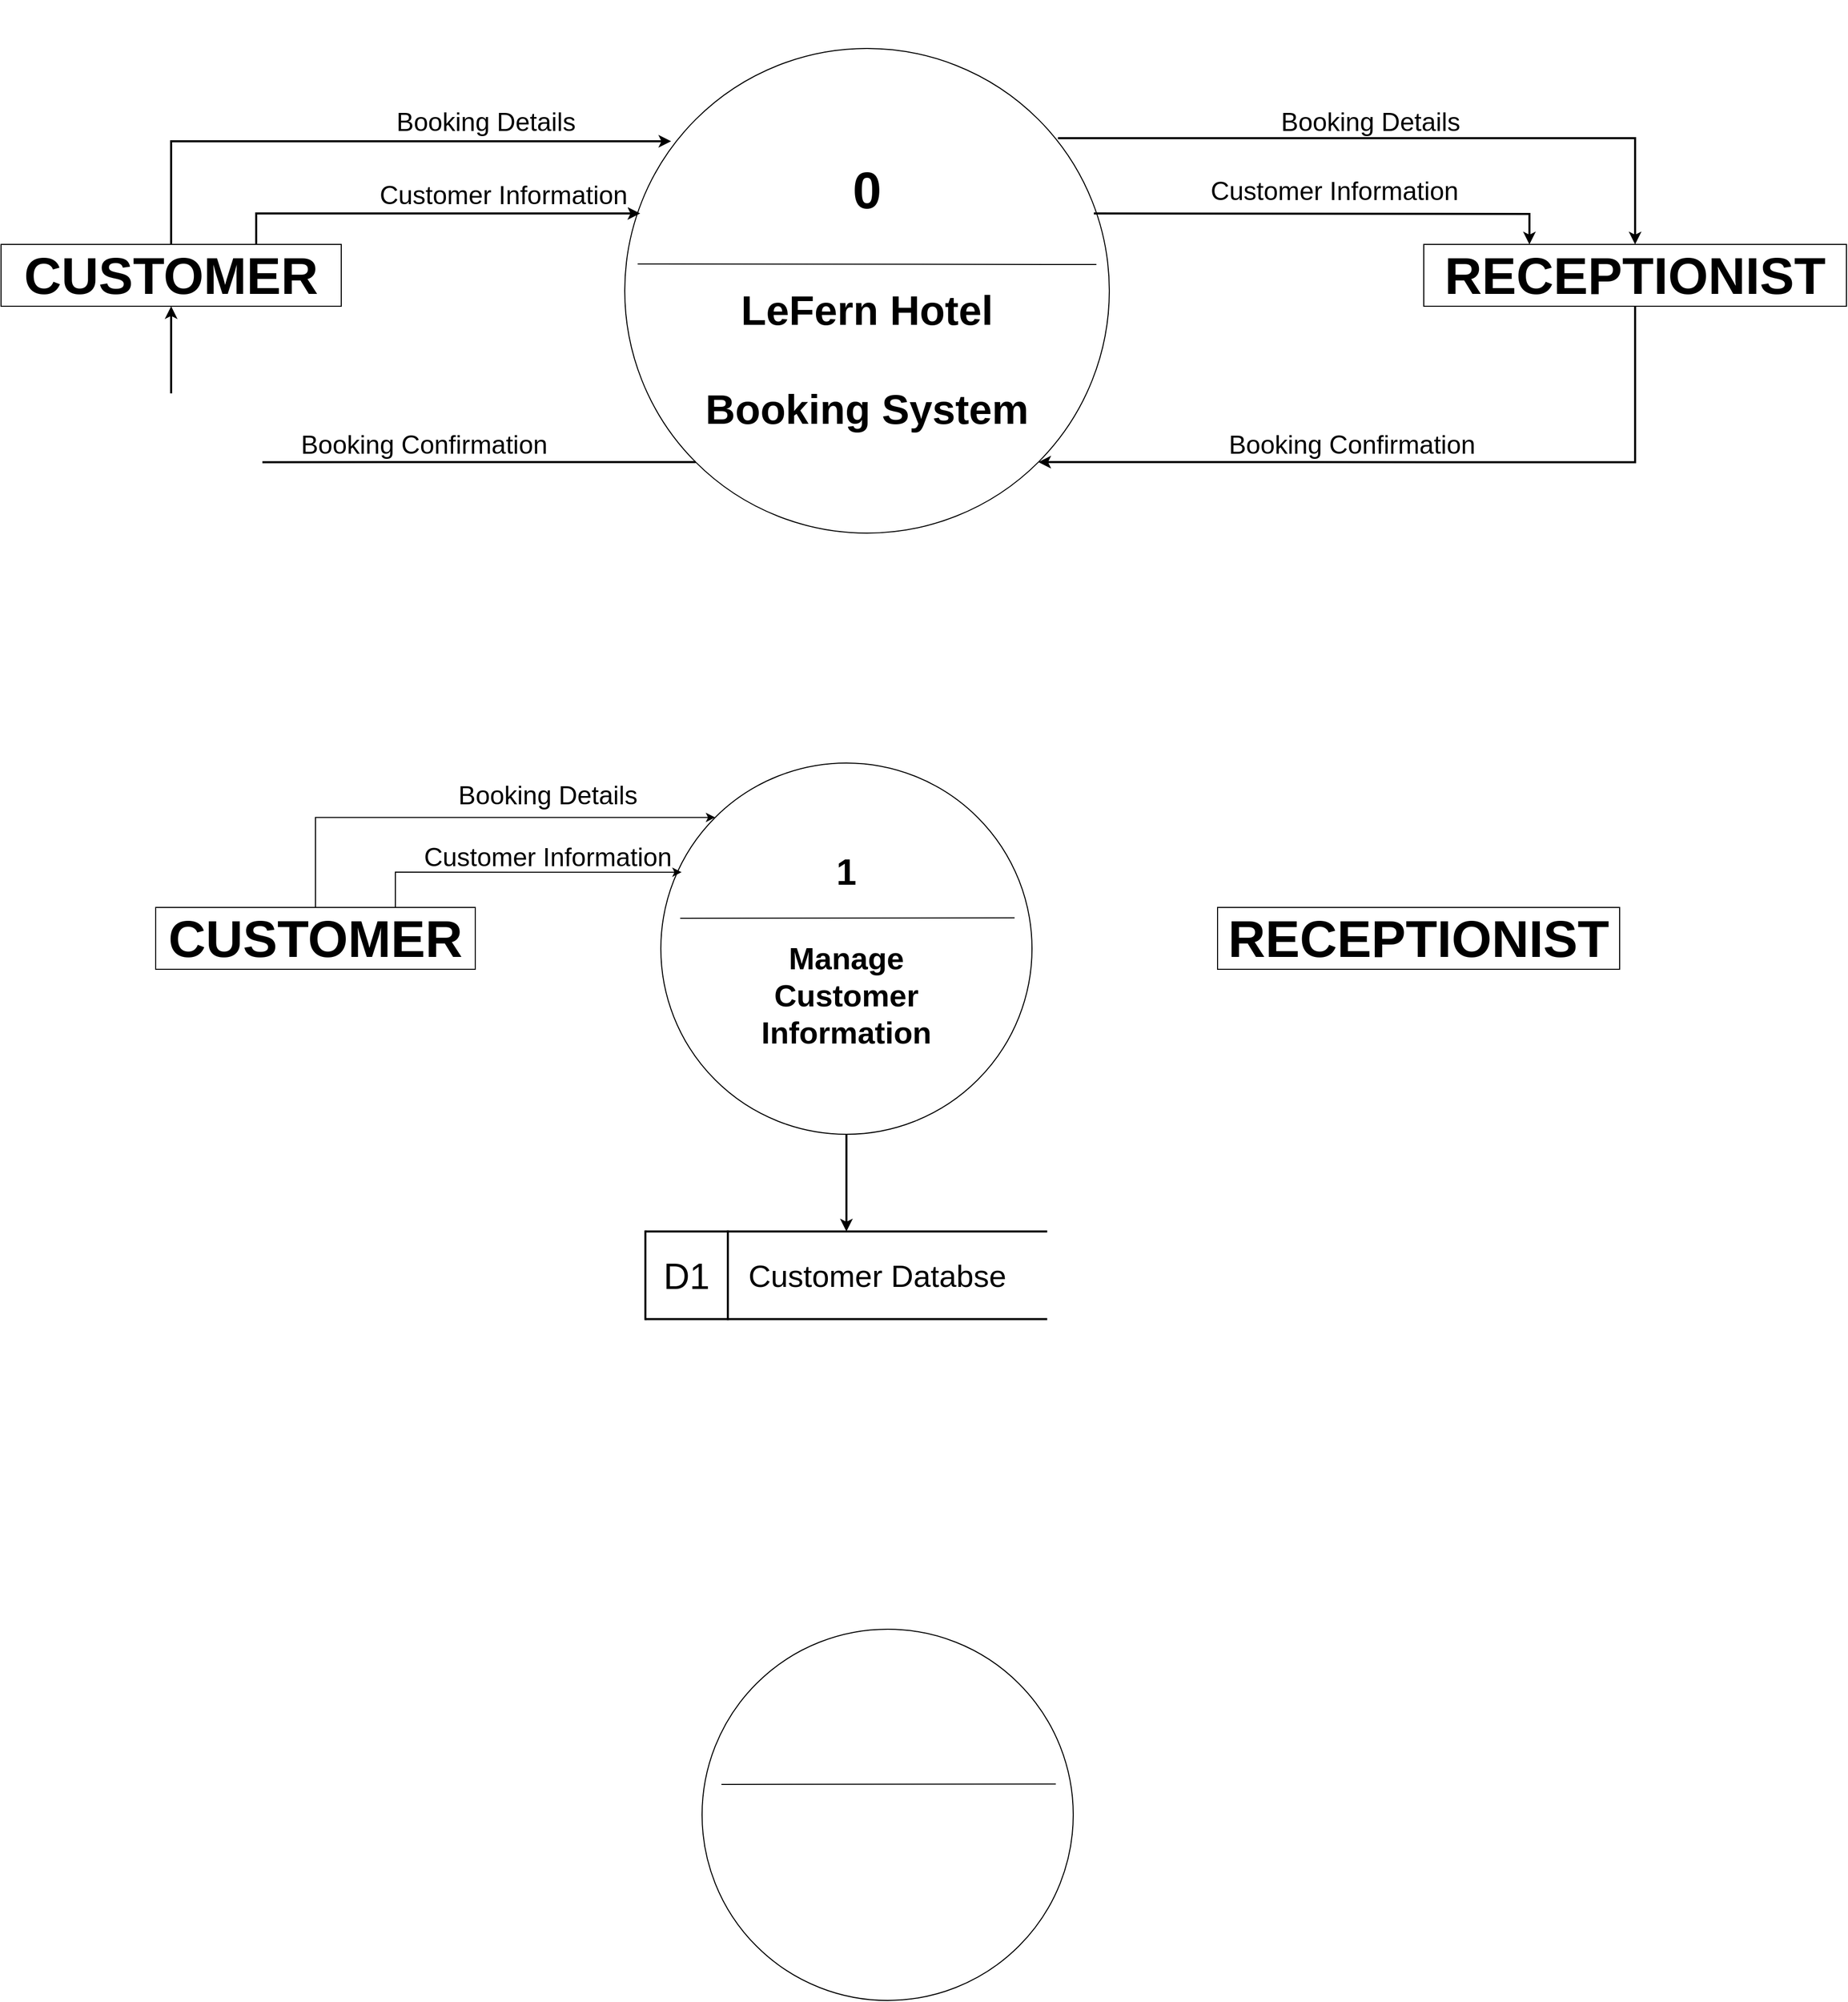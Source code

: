 <mxfile version="28.0.6">
  <diagram name="Page-1" id="VW8s6OkqG2i_AYqq_G_P">
    <mxGraphModel dx="1864" dy="1166" grid="1" gridSize="10" guides="1" tooltips="1" connect="1" arrows="1" fold="1" page="1" pageScale="1" pageWidth="1400" pageHeight="850" math="0" shadow="0">
      <root>
        <mxCell id="0" />
        <mxCell id="1" parent="0" />
        <mxCell id="__-dNfwIh98uai5d9UmT-1" value="" style="group" vertex="1" connectable="0" parent="1">
          <mxGeometry x="1130" y="320" width="530" height="463.57" as="geometry" />
        </mxCell>
        <mxCell id="__-dNfwIh98uai5d9UmT-2" value="" style="group" vertex="1" connectable="0" parent="__-dNfwIh98uai5d9UmT-1">
          <mxGeometry y="-50" width="530" height="470" as="geometry" />
        </mxCell>
        <mxCell id="__-dNfwIh98uai5d9UmT-3" value="" style="group" vertex="1" connectable="0" parent="__-dNfwIh98uai5d9UmT-2">
          <mxGeometry x="-25" y="47" width="470" height="470" as="geometry" />
        </mxCell>
        <mxCell id="__-dNfwIh98uai5d9UmT-4" value="" style="ellipse;whiteSpace=wrap;html=1;aspect=fixed;" vertex="1" parent="__-dNfwIh98uai5d9UmT-3">
          <mxGeometry width="470" height="470" as="geometry" />
        </mxCell>
        <mxCell id="__-dNfwIh98uai5d9UmT-5" value="" style="endArrow=none;html=1;rounded=0;entryX=0.958;entryY=0.311;entryDx=0;entryDy=0;entryPerimeter=0;" edge="1" parent="__-dNfwIh98uai5d9UmT-3">
          <mxGeometry width="50" height="50" relative="1" as="geometry">
            <mxPoint x="12.53" y="209" as="sourcePoint" />
            <mxPoint x="457.473" y="209.498" as="targetPoint" />
          </mxGeometry>
        </mxCell>
        <mxCell id="__-dNfwIh98uai5d9UmT-6" value="&lt;font style=&quot;font-size: 50px;&quot;&gt;0&lt;/font&gt;" style="text;html=1;align=center;verticalAlign=middle;whiteSpace=wrap;rounded=0;fontStyle=1" vertex="1" parent="__-dNfwIh98uai5d9UmT-3">
          <mxGeometry x="210" y="127" width="50" height="20" as="geometry" />
        </mxCell>
        <mxCell id="__-dNfwIh98uai5d9UmT-7" value="&lt;font style=&quot;font-size: 40px;&quot;&gt;&lt;b style=&quot;&quot;&gt;LeFern Hotel&lt;br&gt;&lt;br&gt;&lt;/b&gt;&lt;/font&gt;&lt;div&gt;&lt;font style=&quot;font-size: 40px;&quot;&gt;&lt;b style=&quot;&quot;&gt;Booking System&lt;/b&gt;&lt;/font&gt;&lt;/div&gt;" style="text;html=1;align=center;verticalAlign=middle;whiteSpace=wrap;rounded=0;" vertex="1" parent="__-dNfwIh98uai5d9UmT-3">
          <mxGeometry x="41.25" y="237" width="387.5" height="127" as="geometry" />
        </mxCell>
        <mxCell id="__-dNfwIh98uai5d9UmT-8" style="edgeStyle=orthogonalEdgeStyle;rounded=0;orthogonalLoop=1;jettySize=auto;html=1;exitX=0.75;exitY=0;exitDx=0;exitDy=0;strokeWidth=2;" edge="1" parent="1" source="__-dNfwIh98uai5d9UmT-11">
          <mxGeometry relative="1" as="geometry">
            <mxPoint x="1120" y="477" as="targetPoint" />
            <Array as="points">
              <mxPoint x="748" y="477" />
            </Array>
          </mxGeometry>
        </mxCell>
        <mxCell id="__-dNfwIh98uai5d9UmT-9" value="&lt;font style=&quot;font-size: 25px;&quot;&gt;Customer Information&lt;/font&gt;" style="edgeLabel;html=1;align=center;verticalAlign=middle;resizable=0;points=[];" vertex="1" connectable="0" parent="__-dNfwIh98uai5d9UmT-8">
          <mxGeometry x="0.439" y="-4" relative="1" as="geometry">
            <mxPoint x="-20" y="-23" as="offset" />
          </mxGeometry>
        </mxCell>
        <mxCell id="__-dNfwIh98uai5d9UmT-10" style="edgeStyle=orthogonalEdgeStyle;rounded=0;orthogonalLoop=1;jettySize=auto;html=1;exitX=0.5;exitY=0;exitDx=0;exitDy=0;strokeWidth=2;" edge="1" parent="1" source="__-dNfwIh98uai5d9UmT-11">
          <mxGeometry relative="1" as="geometry">
            <mxPoint x="1150" y="407" as="targetPoint" />
            <Array as="points">
              <mxPoint x="665" y="407" />
            </Array>
          </mxGeometry>
        </mxCell>
        <mxCell id="__-dNfwIh98uai5d9UmT-11" value="&lt;b&gt;&lt;font style=&quot;font-size: 50px;&quot;&gt;CUSTOMER&lt;/font&gt;&lt;/b&gt;" style="rounded=0;whiteSpace=wrap;html=1;" vertex="1" parent="1">
          <mxGeometry x="500" y="507" width="330" height="60" as="geometry" />
        </mxCell>
        <mxCell id="__-dNfwIh98uai5d9UmT-12" style="edgeStyle=orthogonalEdgeStyle;rounded=0;orthogonalLoop=1;jettySize=auto;html=1;exitX=0.5;exitY=1;exitDx=0;exitDy=0;entryX=1;entryY=1;entryDx=0;entryDy=0;strokeWidth=2;" edge="1" parent="1" source="__-dNfwIh98uai5d9UmT-13" target="__-dNfwIh98uai5d9UmT-4">
          <mxGeometry relative="1" as="geometry" />
        </mxCell>
        <mxCell id="__-dNfwIh98uai5d9UmT-13" value="&lt;b&gt;&lt;font style=&quot;font-size: 50px;&quot;&gt;RECEPTIONIST&lt;/font&gt;&lt;/b&gt;" style="rounded=0;whiteSpace=wrap;html=1;" vertex="1" parent="1">
          <mxGeometry x="1880" y="507" width="410" height="60" as="geometry" />
        </mxCell>
        <mxCell id="__-dNfwIh98uai5d9UmT-14" value="&lt;font style=&quot;font-size: 25px;&quot;&gt;Booking Details&lt;/font&gt;" style="text;html=1;align=center;verticalAlign=middle;resizable=0;points=[];autosize=1;strokeColor=none;fillColor=none;" vertex="1" parent="1">
          <mxGeometry x="870" y="367" width="200" height="40" as="geometry" />
        </mxCell>
        <mxCell id="__-dNfwIh98uai5d9UmT-15" style="edgeStyle=orthogonalEdgeStyle;rounded=0;orthogonalLoop=1;jettySize=auto;html=1;exitX=0.894;exitY=0.185;exitDx=0;exitDy=0;entryX=0.5;entryY=0;entryDx=0;entryDy=0;exitPerimeter=0;strokeWidth=2;" edge="1" parent="1" source="__-dNfwIh98uai5d9UmT-4" target="__-dNfwIh98uai5d9UmT-13">
          <mxGeometry relative="1" as="geometry">
            <Array as="points">
              <mxPoint x="2085" y="404" />
            </Array>
          </mxGeometry>
        </mxCell>
        <mxCell id="__-dNfwIh98uai5d9UmT-16" value="&lt;font style=&quot;font-size: 25px;&quot;&gt;Booking Details&lt;/font&gt;" style="edgeLabel;html=1;align=center;verticalAlign=middle;resizable=0;points=[];" vertex="1" connectable="0" parent="__-dNfwIh98uai5d9UmT-15">
          <mxGeometry x="-0.363" y="5" relative="1" as="geometry">
            <mxPoint x="92" y="-12" as="offset" />
          </mxGeometry>
        </mxCell>
        <mxCell id="__-dNfwIh98uai5d9UmT-17" style="edgeStyle=orthogonalEdgeStyle;rounded=0;orthogonalLoop=1;jettySize=auto;html=1;entryX=0.25;entryY=0;entryDx=0;entryDy=0;strokeWidth=2;" edge="1" parent="1" target="__-dNfwIh98uai5d9UmT-13">
          <mxGeometry relative="1" as="geometry">
            <mxPoint x="1560" y="477" as="sourcePoint" />
          </mxGeometry>
        </mxCell>
        <mxCell id="__-dNfwIh98uai5d9UmT-18" value="&lt;font style=&quot;font-size: 25px;&quot;&gt;Customer Information&lt;/font&gt;" style="edgeLabel;html=1;align=center;verticalAlign=middle;resizable=0;points=[];" vertex="1" connectable="0" parent="__-dNfwIh98uai5d9UmT-17">
          <mxGeometry x="-0.183" y="3" relative="1" as="geometry">
            <mxPoint x="48" y="-20" as="offset" />
          </mxGeometry>
        </mxCell>
        <mxCell id="__-dNfwIh98uai5d9UmT-19" value="&lt;font style=&quot;font-size: 25px;&quot;&gt;Booking Confirmation&lt;/font&gt;" style="text;html=1;align=center;verticalAlign=middle;resizable=0;points=[];autosize=1;strokeColor=none;fillColor=none;" vertex="1" parent="1">
          <mxGeometry x="1680" y="680" width="260" height="40" as="geometry" />
        </mxCell>
        <mxCell id="__-dNfwIh98uai5d9UmT-20" style="edgeStyle=orthogonalEdgeStyle;rounded=0;orthogonalLoop=1;jettySize=auto;html=1;exitX=0;exitY=1;exitDx=0;exitDy=0;entryX=0.5;entryY=1;entryDx=0;entryDy=0;strokeWidth=2;" edge="1" parent="1" source="__-dNfwIh98uai5d9UmT-4" target="__-dNfwIh98uai5d9UmT-11">
          <mxGeometry relative="1" as="geometry" />
        </mxCell>
        <mxCell id="__-dNfwIh98uai5d9UmT-21" value="&lt;font style=&quot;font-size: 25px;&quot;&gt;Booking Confirmation&lt;/font&gt;" style="text;html=1;align=center;verticalAlign=middle;resizable=0;points=[];autosize=1;strokeColor=none;fillColor=none;" vertex="1" parent="1">
          <mxGeometry x="780" y="680" width="260" height="40" as="geometry" />
        </mxCell>
        <mxCell id="__-dNfwIh98uai5d9UmT-38" style="edgeStyle=orthogonalEdgeStyle;rounded=0;orthogonalLoop=1;jettySize=auto;html=1;exitX=0.5;exitY=0;exitDx=0;exitDy=0;entryX=0;entryY=0;entryDx=0;entryDy=0;" edge="1" parent="1" source="__-dNfwIh98uai5d9UmT-23" target="__-dNfwIh98uai5d9UmT-22">
          <mxGeometry relative="1" as="geometry">
            <Array as="points">
              <mxPoint x="805" y="1063" />
            </Array>
          </mxGeometry>
        </mxCell>
        <mxCell id="__-dNfwIh98uai5d9UmT-23" value="&lt;b&gt;&lt;font style=&quot;font-size: 50px;&quot;&gt;CUSTOMER&lt;/font&gt;&lt;/b&gt;" style="rounded=0;whiteSpace=wrap;html=1;" vertex="1" parent="1">
          <mxGeometry x="650" y="1150" width="310" height="60" as="geometry" />
        </mxCell>
        <mxCell id="__-dNfwIh98uai5d9UmT-24" value="&lt;b&gt;&lt;font style=&quot;font-size: 50px;&quot;&gt;RECEPTIONIST&lt;/font&gt;&lt;/b&gt;" style="rounded=0;whiteSpace=wrap;html=1;" vertex="1" parent="1">
          <mxGeometry x="1680" y="1150" width="390" height="60" as="geometry" />
        </mxCell>
        <mxCell id="__-dNfwIh98uai5d9UmT-28" value="" style="group" vertex="1" connectable="0" parent="1">
          <mxGeometry x="1140" y="1010" width="360" height="360" as="geometry" />
        </mxCell>
        <mxCell id="__-dNfwIh98uai5d9UmT-22" value="" style="ellipse;whiteSpace=wrap;html=1;aspect=fixed;" vertex="1" parent="__-dNfwIh98uai5d9UmT-28">
          <mxGeometry width="360" height="360" as="geometry" />
        </mxCell>
        <mxCell id="__-dNfwIh98uai5d9UmT-27" value="" style="endArrow=none;html=1;rounded=0;entryX=0.917;entryY=0.417;entryDx=0;entryDy=0;entryPerimeter=0;exitX=0.016;exitY=0.418;exitDx=0;exitDy=0;exitPerimeter=0;" edge="1" parent="__-dNfwIh98uai5d9UmT-28">
          <mxGeometry width="50" height="50" relative="1" as="geometry">
            <mxPoint x="18.76" y="150.48" as="sourcePoint" />
            <mxPoint x="343.12" y="150.12" as="targetPoint" />
          </mxGeometry>
        </mxCell>
        <mxCell id="__-dNfwIh98uai5d9UmT-42" value="&lt;font style=&quot;font-size: 30px;&quot;&gt;Manage Customer Information&lt;/font&gt;" style="text;html=1;align=center;verticalAlign=middle;whiteSpace=wrap;rounded=0;fontStyle=1" vertex="1" parent="__-dNfwIh98uai5d9UmT-28">
          <mxGeometry x="110" y="210" width="140" height="30" as="geometry" />
        </mxCell>
        <mxCell id="__-dNfwIh98uai5d9UmT-43" value="&lt;b&gt;&lt;font style=&quot;font-size: 35px;&quot;&gt;1&lt;/font&gt;&lt;/b&gt;" style="text;html=1;align=center;verticalAlign=middle;whiteSpace=wrap;rounded=0;" vertex="1" parent="__-dNfwIh98uai5d9UmT-28">
          <mxGeometry x="150" y="90" width="60" height="30" as="geometry" />
        </mxCell>
        <mxCell id="__-dNfwIh98uai5d9UmT-29" value="" style="group" vertex="1" connectable="0" parent="1">
          <mxGeometry x="1180" y="1850" width="360" height="360" as="geometry" />
        </mxCell>
        <mxCell id="__-dNfwIh98uai5d9UmT-30" value="" style="ellipse;whiteSpace=wrap;html=1;aspect=fixed;" vertex="1" parent="__-dNfwIh98uai5d9UmT-29">
          <mxGeometry width="360" height="360" as="geometry" />
        </mxCell>
        <mxCell id="__-dNfwIh98uai5d9UmT-31" value="" style="endArrow=none;html=1;rounded=0;entryX=0.917;entryY=0.417;entryDx=0;entryDy=0;entryPerimeter=0;exitX=0.016;exitY=0.418;exitDx=0;exitDy=0;exitPerimeter=0;" edge="1" parent="__-dNfwIh98uai5d9UmT-29">
          <mxGeometry width="50" height="50" relative="1" as="geometry">
            <mxPoint x="18.76" y="150.48" as="sourcePoint" />
            <mxPoint x="343.12" y="150.12" as="targetPoint" />
          </mxGeometry>
        </mxCell>
        <mxCell id="__-dNfwIh98uai5d9UmT-32" value="" style="shape=partialRectangle;whiteSpace=wrap;html=1;top=0;bottom=0;fillColor=none;rotation=90;strokeWidth=2;container=0;" vertex="1" parent="1">
          <mxGeometry x="1277.5" y="1313" width="85" height="387.5" as="geometry" />
        </mxCell>
        <mxCell id="__-dNfwIh98uai5d9UmT-34" value="&lt;font style=&quot;font-size: 35px;&quot;&gt;D1&lt;/font&gt;" style="shape=partialRectangle;whiteSpace=wrap;html=1;top=0;bottom=0;fillColor=none;strokeWidth=2;container=0;" vertex="1" parent="1">
          <mxGeometry x="1125" y="1464.25" width="80" height="85" as="geometry" />
        </mxCell>
        <mxCell id="__-dNfwIh98uai5d9UmT-36" value="&lt;font style=&quot;font-size: 30px;&quot;&gt;Customer Databse&lt;/font&gt;" style="text;html=1;align=center;verticalAlign=middle;whiteSpace=wrap;rounded=0;container=0;" vertex="1" parent="1">
          <mxGeometry x="1210" y="1491.75" width="280" height="30" as="geometry" />
        </mxCell>
        <mxCell id="__-dNfwIh98uai5d9UmT-39" value="&lt;font style=&quot;font-size: 25px;&quot;&gt;Booking Details&lt;/font&gt;" style="text;html=1;align=center;verticalAlign=middle;resizable=0;points=[];autosize=1;strokeColor=none;fillColor=none;" vertex="1" parent="1">
          <mxGeometry x="930" y="1020" width="200" height="40" as="geometry" />
        </mxCell>
        <mxCell id="__-dNfwIh98uai5d9UmT-40" style="edgeStyle=orthogonalEdgeStyle;rounded=0;orthogonalLoop=1;jettySize=auto;html=1;exitX=0.75;exitY=0;exitDx=0;exitDy=0;entryX=0.056;entryY=0.294;entryDx=0;entryDy=0;entryPerimeter=0;" edge="1" parent="1" source="__-dNfwIh98uai5d9UmT-23" target="__-dNfwIh98uai5d9UmT-22">
          <mxGeometry relative="1" as="geometry">
            <Array as="points">
              <mxPoint x="883" y="1116" />
            </Array>
          </mxGeometry>
        </mxCell>
        <mxCell id="__-dNfwIh98uai5d9UmT-41" value="&lt;font style=&quot;font-size: 25px;&quot;&gt;Customer Information&lt;/font&gt;" style="text;html=1;align=center;verticalAlign=middle;resizable=0;points=[];autosize=1;strokeColor=none;fillColor=none;" vertex="1" parent="1">
          <mxGeometry x="900" y="1080" width="260" height="40" as="geometry" />
        </mxCell>
        <mxCell id="__-dNfwIh98uai5d9UmT-44" style="edgeStyle=orthogonalEdgeStyle;rounded=0;orthogonalLoop=1;jettySize=auto;html=1;exitX=0.5;exitY=1;exitDx=0;exitDy=0;entryX=0;entryY=0.5;entryDx=0;entryDy=0;strokeWidth=2;" edge="1" parent="1" source="__-dNfwIh98uai5d9UmT-22" target="__-dNfwIh98uai5d9UmT-32">
          <mxGeometry relative="1" as="geometry" />
        </mxCell>
      </root>
    </mxGraphModel>
  </diagram>
</mxfile>
